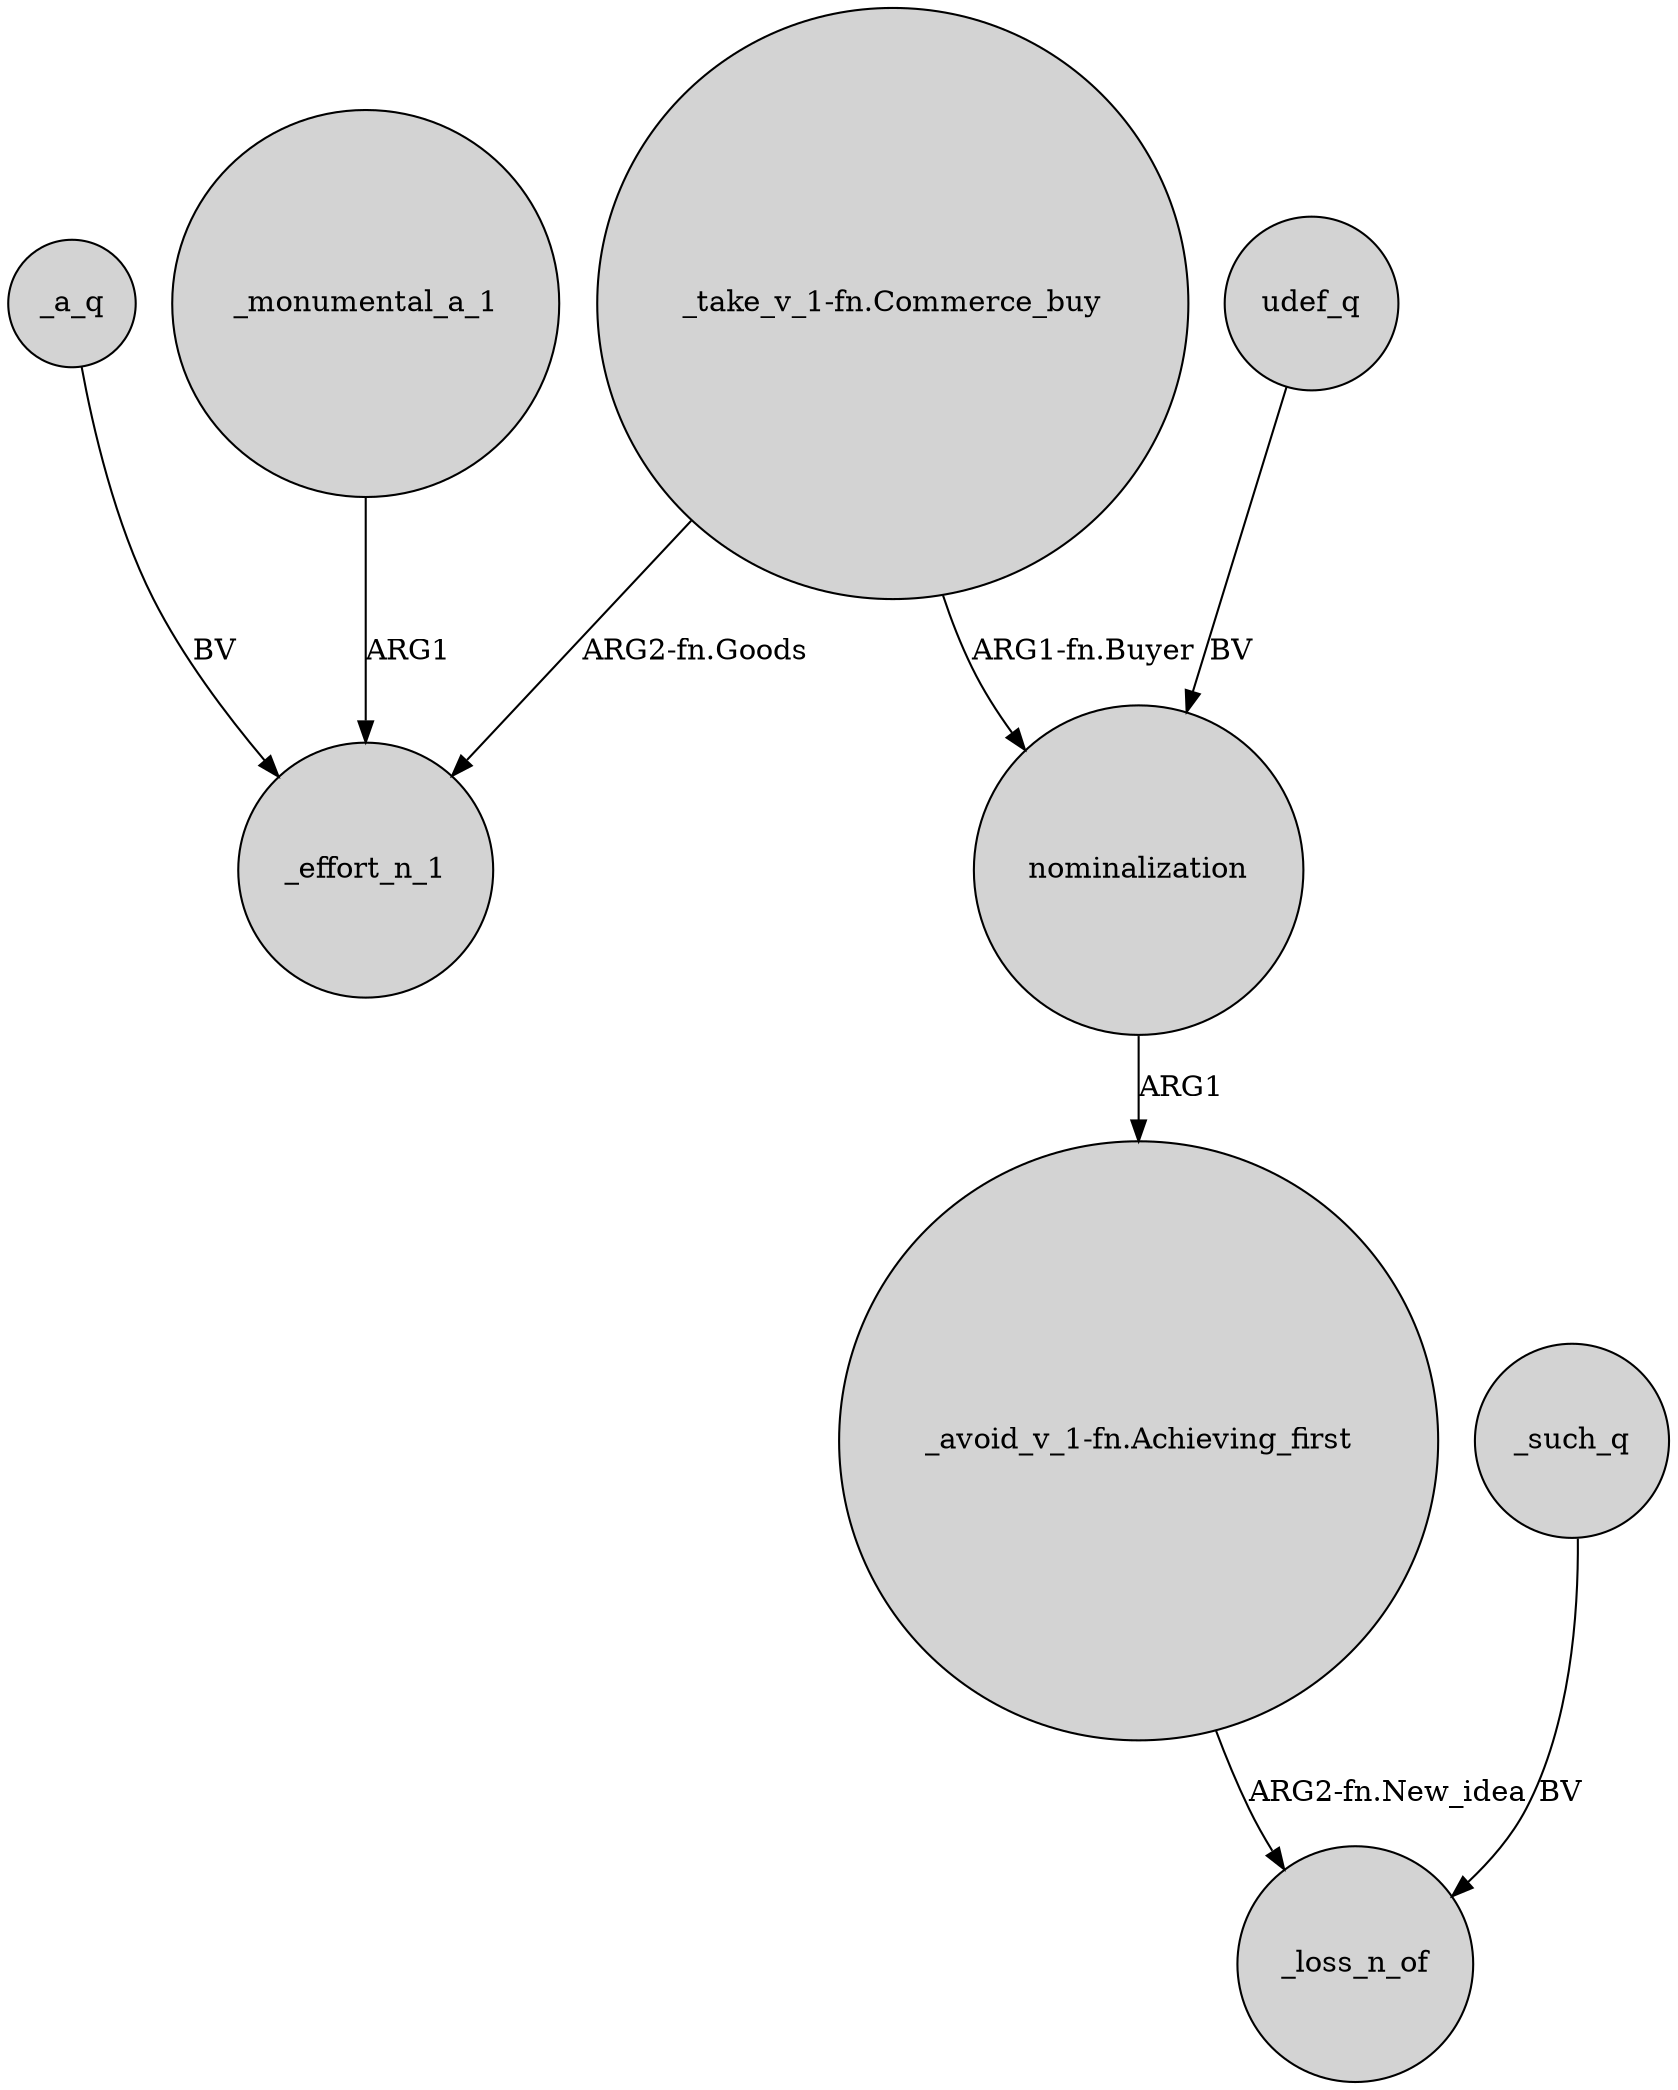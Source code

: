 digraph {
	node [shape=circle style=filled]
	"_take_v_1-fn.Commerce_buy" -> _effort_n_1 [label="ARG2-fn.Goods"]
	"_avoid_v_1-fn.Achieving_first" -> _loss_n_of [label="ARG2-fn.New_idea"]
	_such_q -> _loss_n_of [label=BV]
	_a_q -> _effort_n_1 [label=BV]
	_monumental_a_1 -> _effort_n_1 [label=ARG1]
	"_take_v_1-fn.Commerce_buy" -> nominalization [label="ARG1-fn.Buyer"]
	udef_q -> nominalization [label=BV]
	nominalization -> "_avoid_v_1-fn.Achieving_first" [label=ARG1]
}
